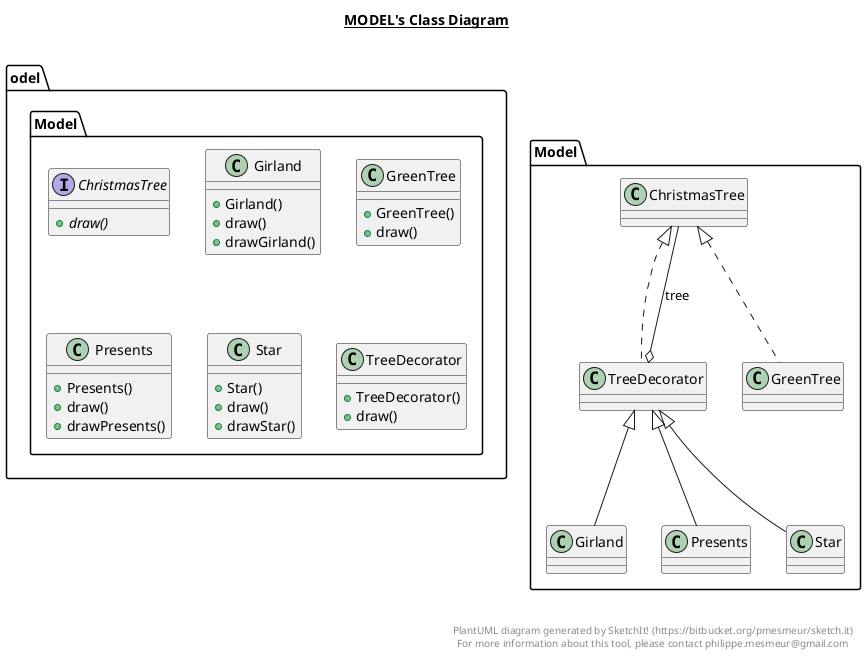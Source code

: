 @startuml

title __MODEL's Class Diagram__\n


    namespace odel {
      interface Model.ChristmasTree {
          {abstract} + draw()
      }
    }

  


    namespace odel {
      class Model.Girland {
          + Girland()
          + draw()
          + drawGirland()
      }
    }



    namespace odel {
      class Model.GreenTree {
          + GreenTree()
          + draw()
      }
    }

  


    namespace odel {
      class Model.Presents {
          + Presents()
          + draw()
          + drawPresents()
      }
    }

  


    namespace odel {
      class Model.Star {
          + Star()
          + draw()
          + drawStar()
      }
    }

  


    namespace odel {
      class Model.TreeDecorator {
          + TreeDecorator()
          + draw()
      }
    }

  

  Model.Girland -up-|> Model.TreeDecorator
  Model.GreenTree .up.|> Model.ChristmasTree
  Model.Presents -up-|> Model.TreeDecorator
  Model.Star -up-|> Model.TreeDecorator
  Model.TreeDecorator .up.|> Model.ChristmasTree
  Model.TreeDecorator o-- Model.ChristmasTree : tree


right footer


PlantUML diagram generated by SketchIt! (https://bitbucket.org/pmesmeur/sketch.it)
For more information about this tool, please contact philippe.mesmeur@gmail.com
endfooter

@enduml
